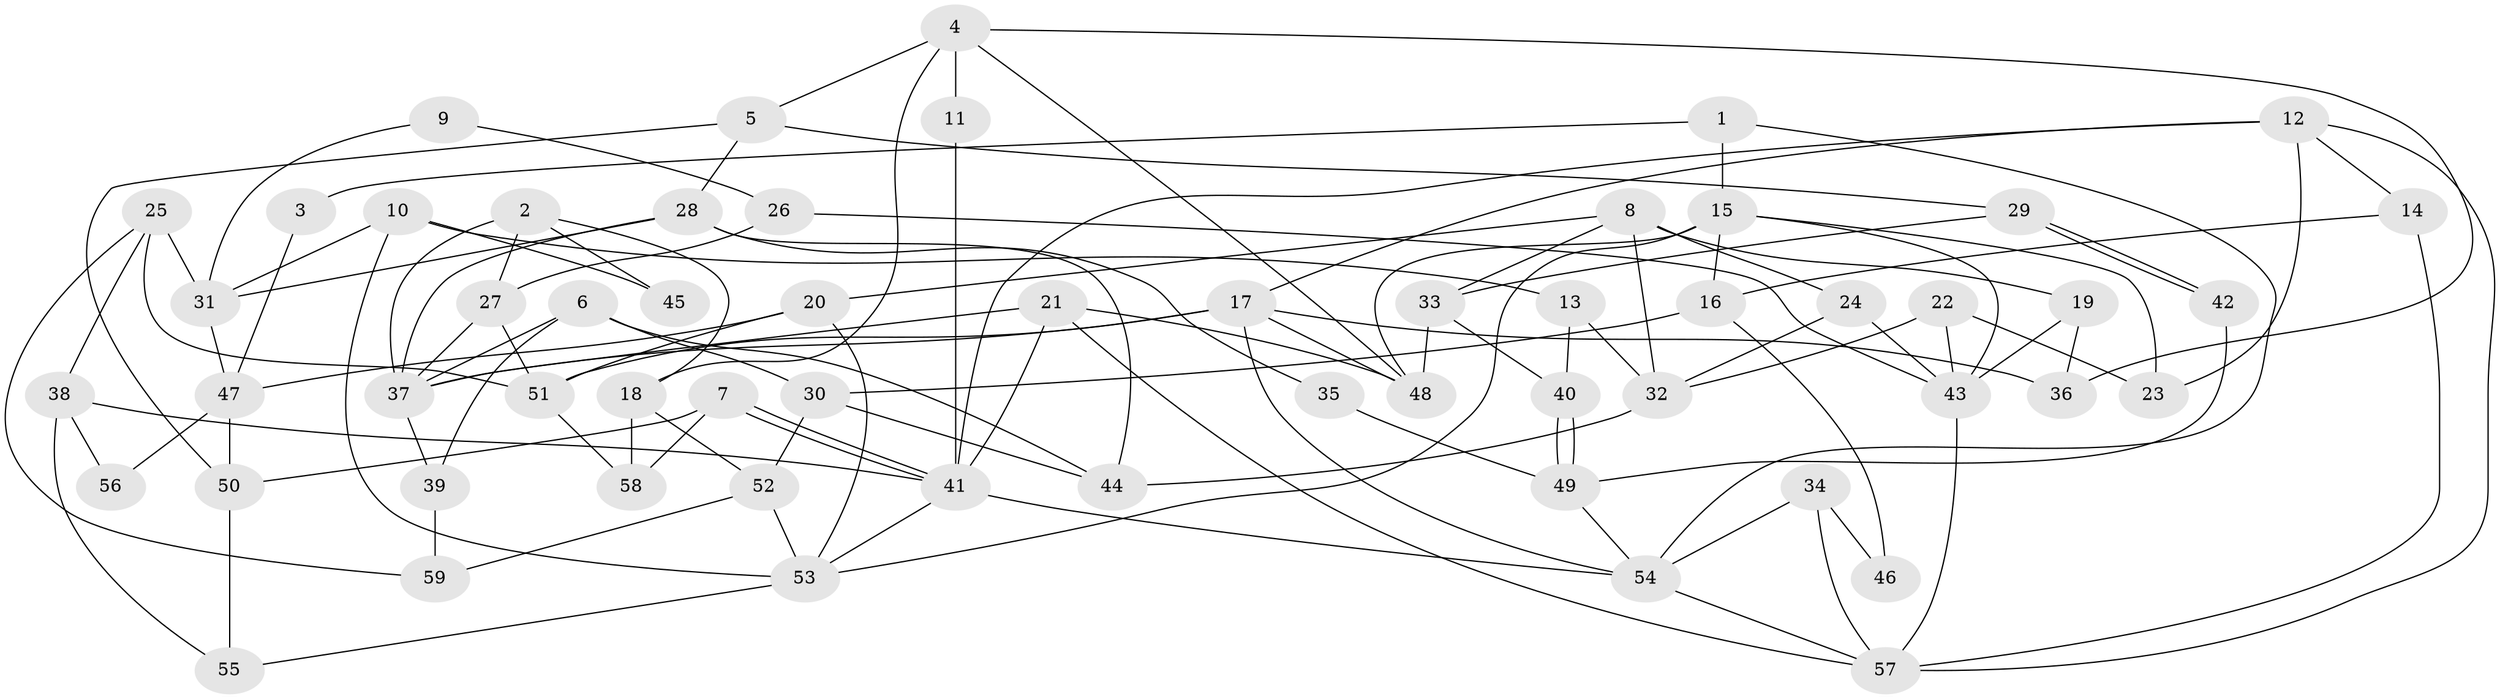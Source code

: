 // coarse degree distribution, {3: 0.2, 2: 0.23333333333333334, 6: 0.13333333333333333, 8: 0.06666666666666667, 7: 0.1, 9: 0.06666666666666667, 4: 0.16666666666666666, 5: 0.03333333333333333}
// Generated by graph-tools (version 1.1) at 2025/51/03/04/25 22:51:06]
// undirected, 59 vertices, 118 edges
graph export_dot {
  node [color=gray90,style=filled];
  1;
  2;
  3;
  4;
  5;
  6;
  7;
  8;
  9;
  10;
  11;
  12;
  13;
  14;
  15;
  16;
  17;
  18;
  19;
  20;
  21;
  22;
  23;
  24;
  25;
  26;
  27;
  28;
  29;
  30;
  31;
  32;
  33;
  34;
  35;
  36;
  37;
  38;
  39;
  40;
  41;
  42;
  43;
  44;
  45;
  46;
  47;
  48;
  49;
  50;
  51;
  52;
  53;
  54;
  55;
  56;
  57;
  58;
  59;
  1 -- 15;
  1 -- 54;
  1 -- 3;
  2 -- 37;
  2 -- 27;
  2 -- 18;
  2 -- 45;
  3 -- 47;
  4 -- 48;
  4 -- 36;
  4 -- 5;
  4 -- 11;
  4 -- 18;
  5 -- 50;
  5 -- 28;
  5 -- 29;
  6 -- 37;
  6 -- 30;
  6 -- 39;
  6 -- 44;
  7 -- 41;
  7 -- 41;
  7 -- 58;
  7 -- 50;
  8 -- 33;
  8 -- 32;
  8 -- 19;
  8 -- 20;
  8 -- 24;
  9 -- 26;
  9 -- 31;
  10 -- 31;
  10 -- 53;
  10 -- 13;
  10 -- 45;
  11 -- 41;
  12 -- 14;
  12 -- 41;
  12 -- 17;
  12 -- 23;
  12 -- 57;
  13 -- 40;
  13 -- 32;
  14 -- 16;
  14 -- 57;
  15 -- 53;
  15 -- 43;
  15 -- 16;
  15 -- 23;
  15 -- 48;
  16 -- 30;
  16 -- 46;
  17 -- 37;
  17 -- 36;
  17 -- 48;
  17 -- 51;
  17 -- 54;
  18 -- 52;
  18 -- 58;
  19 -- 43;
  19 -- 36;
  20 -- 51;
  20 -- 47;
  20 -- 53;
  21 -- 57;
  21 -- 48;
  21 -- 37;
  21 -- 41;
  22 -- 43;
  22 -- 23;
  22 -- 32;
  24 -- 32;
  24 -- 43;
  25 -- 59;
  25 -- 38;
  25 -- 31;
  25 -- 51;
  26 -- 27;
  26 -- 43;
  27 -- 37;
  27 -- 51;
  28 -- 44;
  28 -- 31;
  28 -- 35;
  28 -- 37;
  29 -- 42;
  29 -- 42;
  29 -- 33;
  30 -- 44;
  30 -- 52;
  31 -- 47;
  32 -- 44;
  33 -- 48;
  33 -- 40;
  34 -- 54;
  34 -- 57;
  34 -- 46;
  35 -- 49;
  37 -- 39;
  38 -- 41;
  38 -- 55;
  38 -- 56;
  39 -- 59;
  40 -- 49;
  40 -- 49;
  41 -- 53;
  41 -- 54;
  42 -- 49;
  43 -- 57;
  47 -- 50;
  47 -- 56;
  49 -- 54;
  50 -- 55;
  51 -- 58;
  52 -- 53;
  52 -- 59;
  53 -- 55;
  54 -- 57;
}
